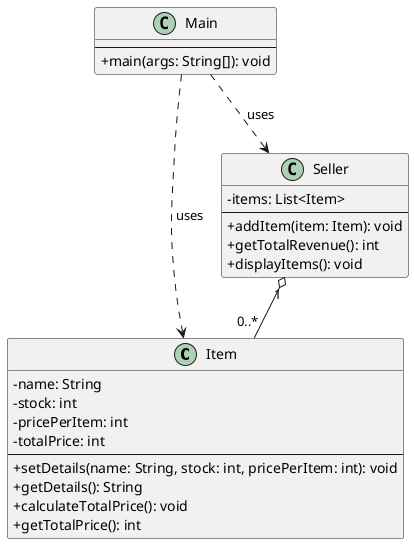 @startuml item
skinparam ClassAttributeIconSize 0
class Item {
    - name: String
    - stock: int
    - pricePerItem: int
    - totalPrice: int
    --
    + setDetails(name: String, stock: int, pricePerItem: int): void
    + getDetails(): String
    + calculateTotalPrice(): void
    + getTotalPrice(): int
}

class Seller {
    - items: List<Item>
    --
    + addItem(item: Item): void
    + getTotalRevenue(): int
    + displayItems(): void
}

class Main {
    --
    + main(args: String[]): void
}

Seller "1" o-- "0..*" Item
Main ..> Seller : uses
Main ..> Item : uses
@enduml